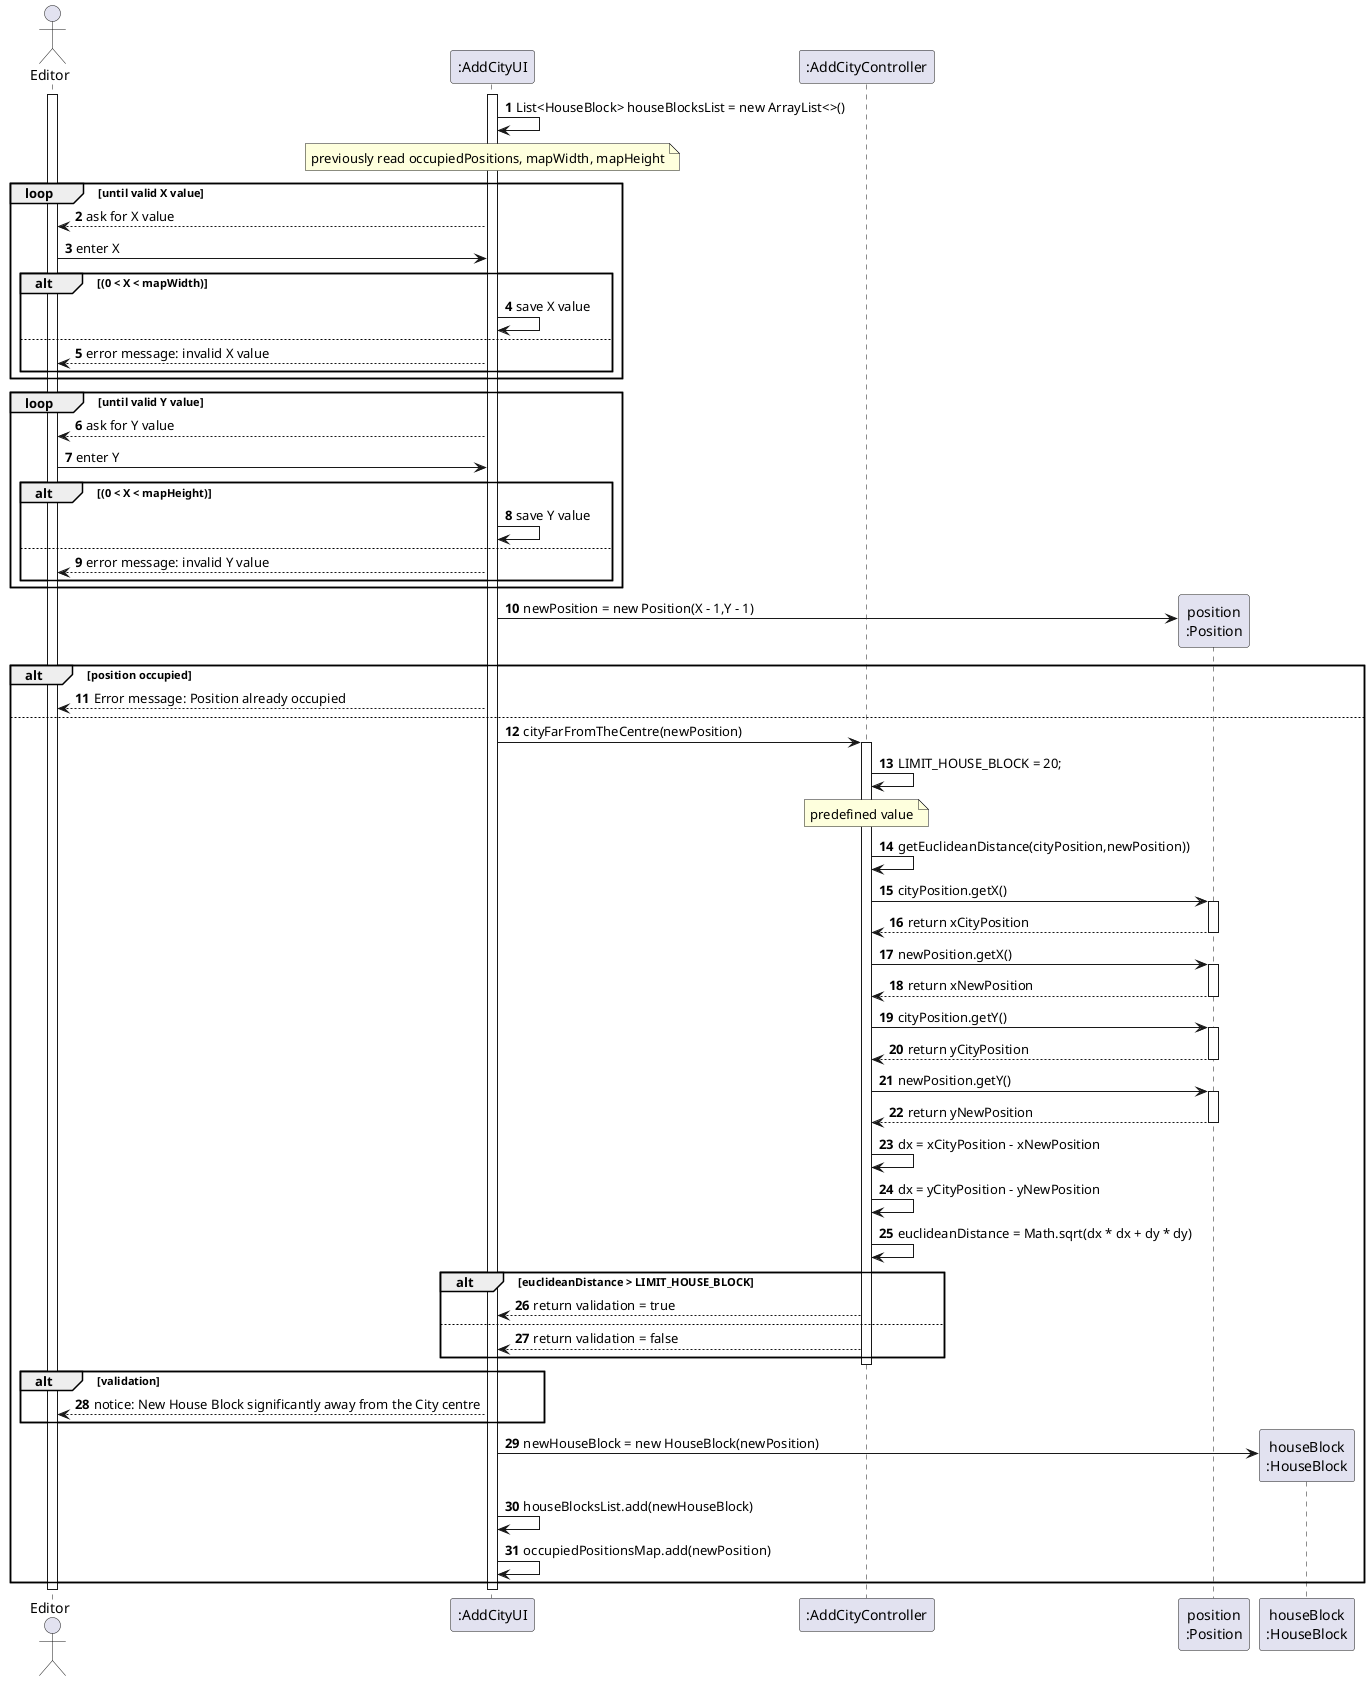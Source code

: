 @startuml
skinparam packageStyle rectangle
skinparam shadowing false
skinparam linetype ortho
autonumber

actor "Editor" as EDT
participant ":AddCityUI" as UI
participant ":AddCityController" as CTRL
participant "position\n:Position" as POS
participant "houseBlock\n:HouseBlock" as HB

activate EDT
    activate UI
    UI -> UI : List<HouseBlock> houseBlocksList = new ArrayList<>()
    note over UI : previously read occupiedPositions, mapWidth, mapHeight
    loop until valid X value
        UI --> EDT : ask for X value
        EDT -> UI : enter X
        alt (0 < X < mapWidth)
            UI -> UI : save X value
        else
            UI --> EDT : error message: invalid X value
        end
    end
    loop until valid Y value
        UI --> EDT : ask for Y value
        EDT -> UI : enter Y
        alt (0 < X < mapHeight)
            UI -> UI : save Y value
        else
            UI --> EDT : error message: invalid Y value
        end
    end
    UI -> POS** : newPosition = new Position(X - 1,Y - 1)
    alt position occupied
        UI --> EDT : Error message: Position already occupied
    else
        UI -> CTRL : cityFarFromTheCentre(newPosition)
        activate CTRL
            CTRL -> CTRL : LIMIT_HOUSE_BLOCK = 20;
            note over CTRL : predefined value
            CTRL -> CTRL : getEuclideanDistance(cityPosition,newPosition))
            CTRL -> POS : cityPosition.getX()
            activate POS
                POS --> CTRL : return xCityPosition
            deactivate POS
            CTRL -> POS : newPosition.getX()
            activate POS
                POS --> CTRL : return xNewPosition
            deactivate POS
            CTRL -> POS : cityPosition.getY()
            activate POS
                POS --> CTRL : return yCityPosition
            deactivate POS
            CTRL -> POS : newPosition.getY()
            activate POS
                POS --> CTRL : return yNewPosition
            deactivate POS
            CTRL -> CTRL : dx = xCityPosition - xNewPosition
            CTRL -> CTRL : dx = yCityPosition - yNewPosition
            CTRL -> CTRL : euclideanDistance = Math.sqrt(dx * dx + dy * dy)
            alt euclideanDistance > LIMIT_HOUSE_BLOCK
                CTRL --> UI : return validation = true
            else
                CTRL --> UI : return validation = false
            end
            deactivate CTRL
            alt validation
                UI --> EDT : notice: New House Block significantly away from the City centre
            end
            UI -> HB** : newHouseBlock = new HouseBlock(newPosition)
            UI -> UI : houseBlocksList.add(newHouseBlock)
            UI -> UI : occupiedPositionsMap.add(newPosition)
        end
    deactivate UI
deactivate EDT
@enduml
